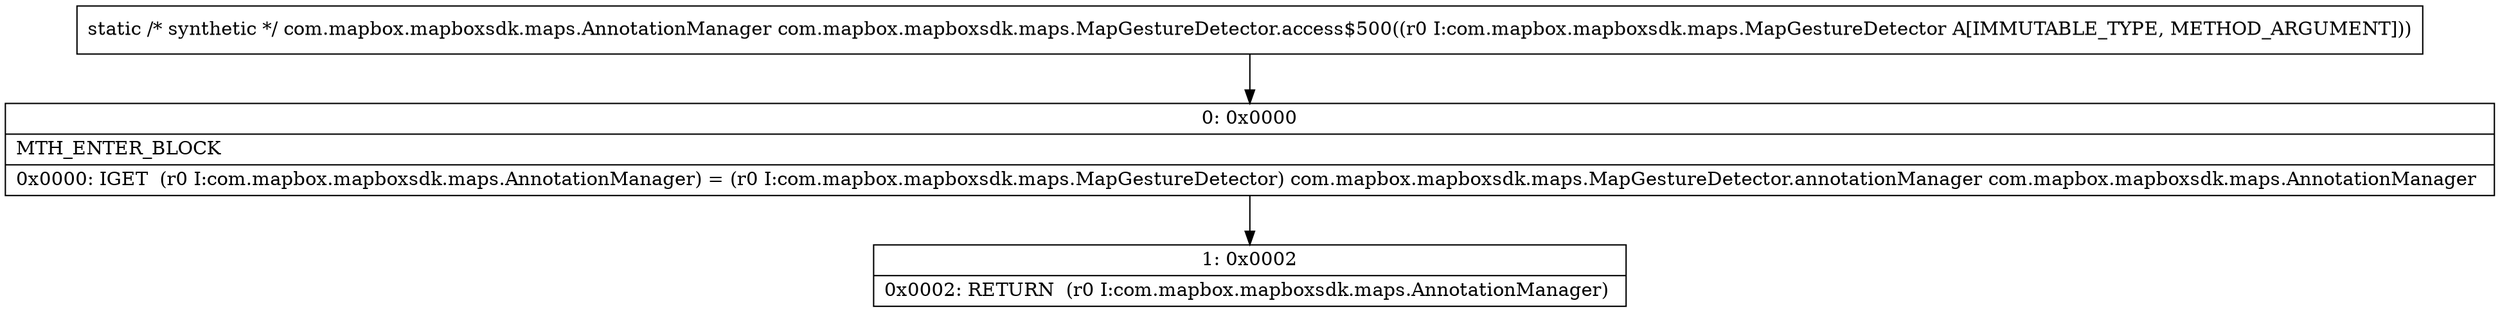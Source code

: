 digraph "CFG forcom.mapbox.mapboxsdk.maps.MapGestureDetector.access$500(Lcom\/mapbox\/mapboxsdk\/maps\/MapGestureDetector;)Lcom\/mapbox\/mapboxsdk\/maps\/AnnotationManager;" {
Node_0 [shape=record,label="{0\:\ 0x0000|MTH_ENTER_BLOCK\l|0x0000: IGET  (r0 I:com.mapbox.mapboxsdk.maps.AnnotationManager) = (r0 I:com.mapbox.mapboxsdk.maps.MapGestureDetector) com.mapbox.mapboxsdk.maps.MapGestureDetector.annotationManager com.mapbox.mapboxsdk.maps.AnnotationManager \l}"];
Node_1 [shape=record,label="{1\:\ 0x0002|0x0002: RETURN  (r0 I:com.mapbox.mapboxsdk.maps.AnnotationManager) \l}"];
MethodNode[shape=record,label="{static \/* synthetic *\/ com.mapbox.mapboxsdk.maps.AnnotationManager com.mapbox.mapboxsdk.maps.MapGestureDetector.access$500((r0 I:com.mapbox.mapboxsdk.maps.MapGestureDetector A[IMMUTABLE_TYPE, METHOD_ARGUMENT])) }"];
MethodNode -> Node_0;
Node_0 -> Node_1;
}


